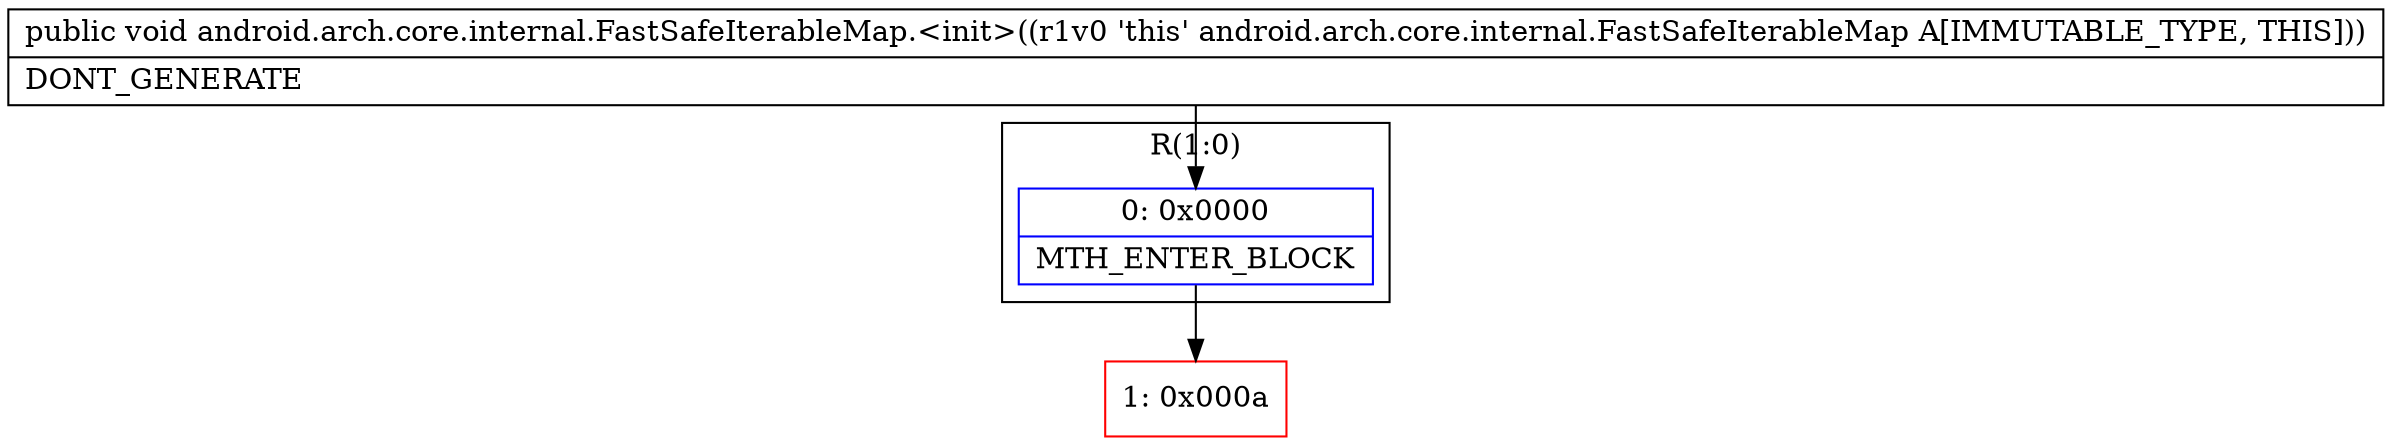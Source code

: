 digraph "CFG forandroid.arch.core.internal.FastSafeIterableMap.\<init\>()V" {
subgraph cluster_Region_794676358 {
label = "R(1:0)";
node [shape=record,color=blue];
Node_0 [shape=record,label="{0\:\ 0x0000|MTH_ENTER_BLOCK\l}"];
}
Node_1 [shape=record,color=red,label="{1\:\ 0x000a}"];
MethodNode[shape=record,label="{public void android.arch.core.internal.FastSafeIterableMap.\<init\>((r1v0 'this' android.arch.core.internal.FastSafeIterableMap A[IMMUTABLE_TYPE, THIS]))  | DONT_GENERATE\l}"];
MethodNode -> Node_0;
Node_0 -> Node_1;
}

